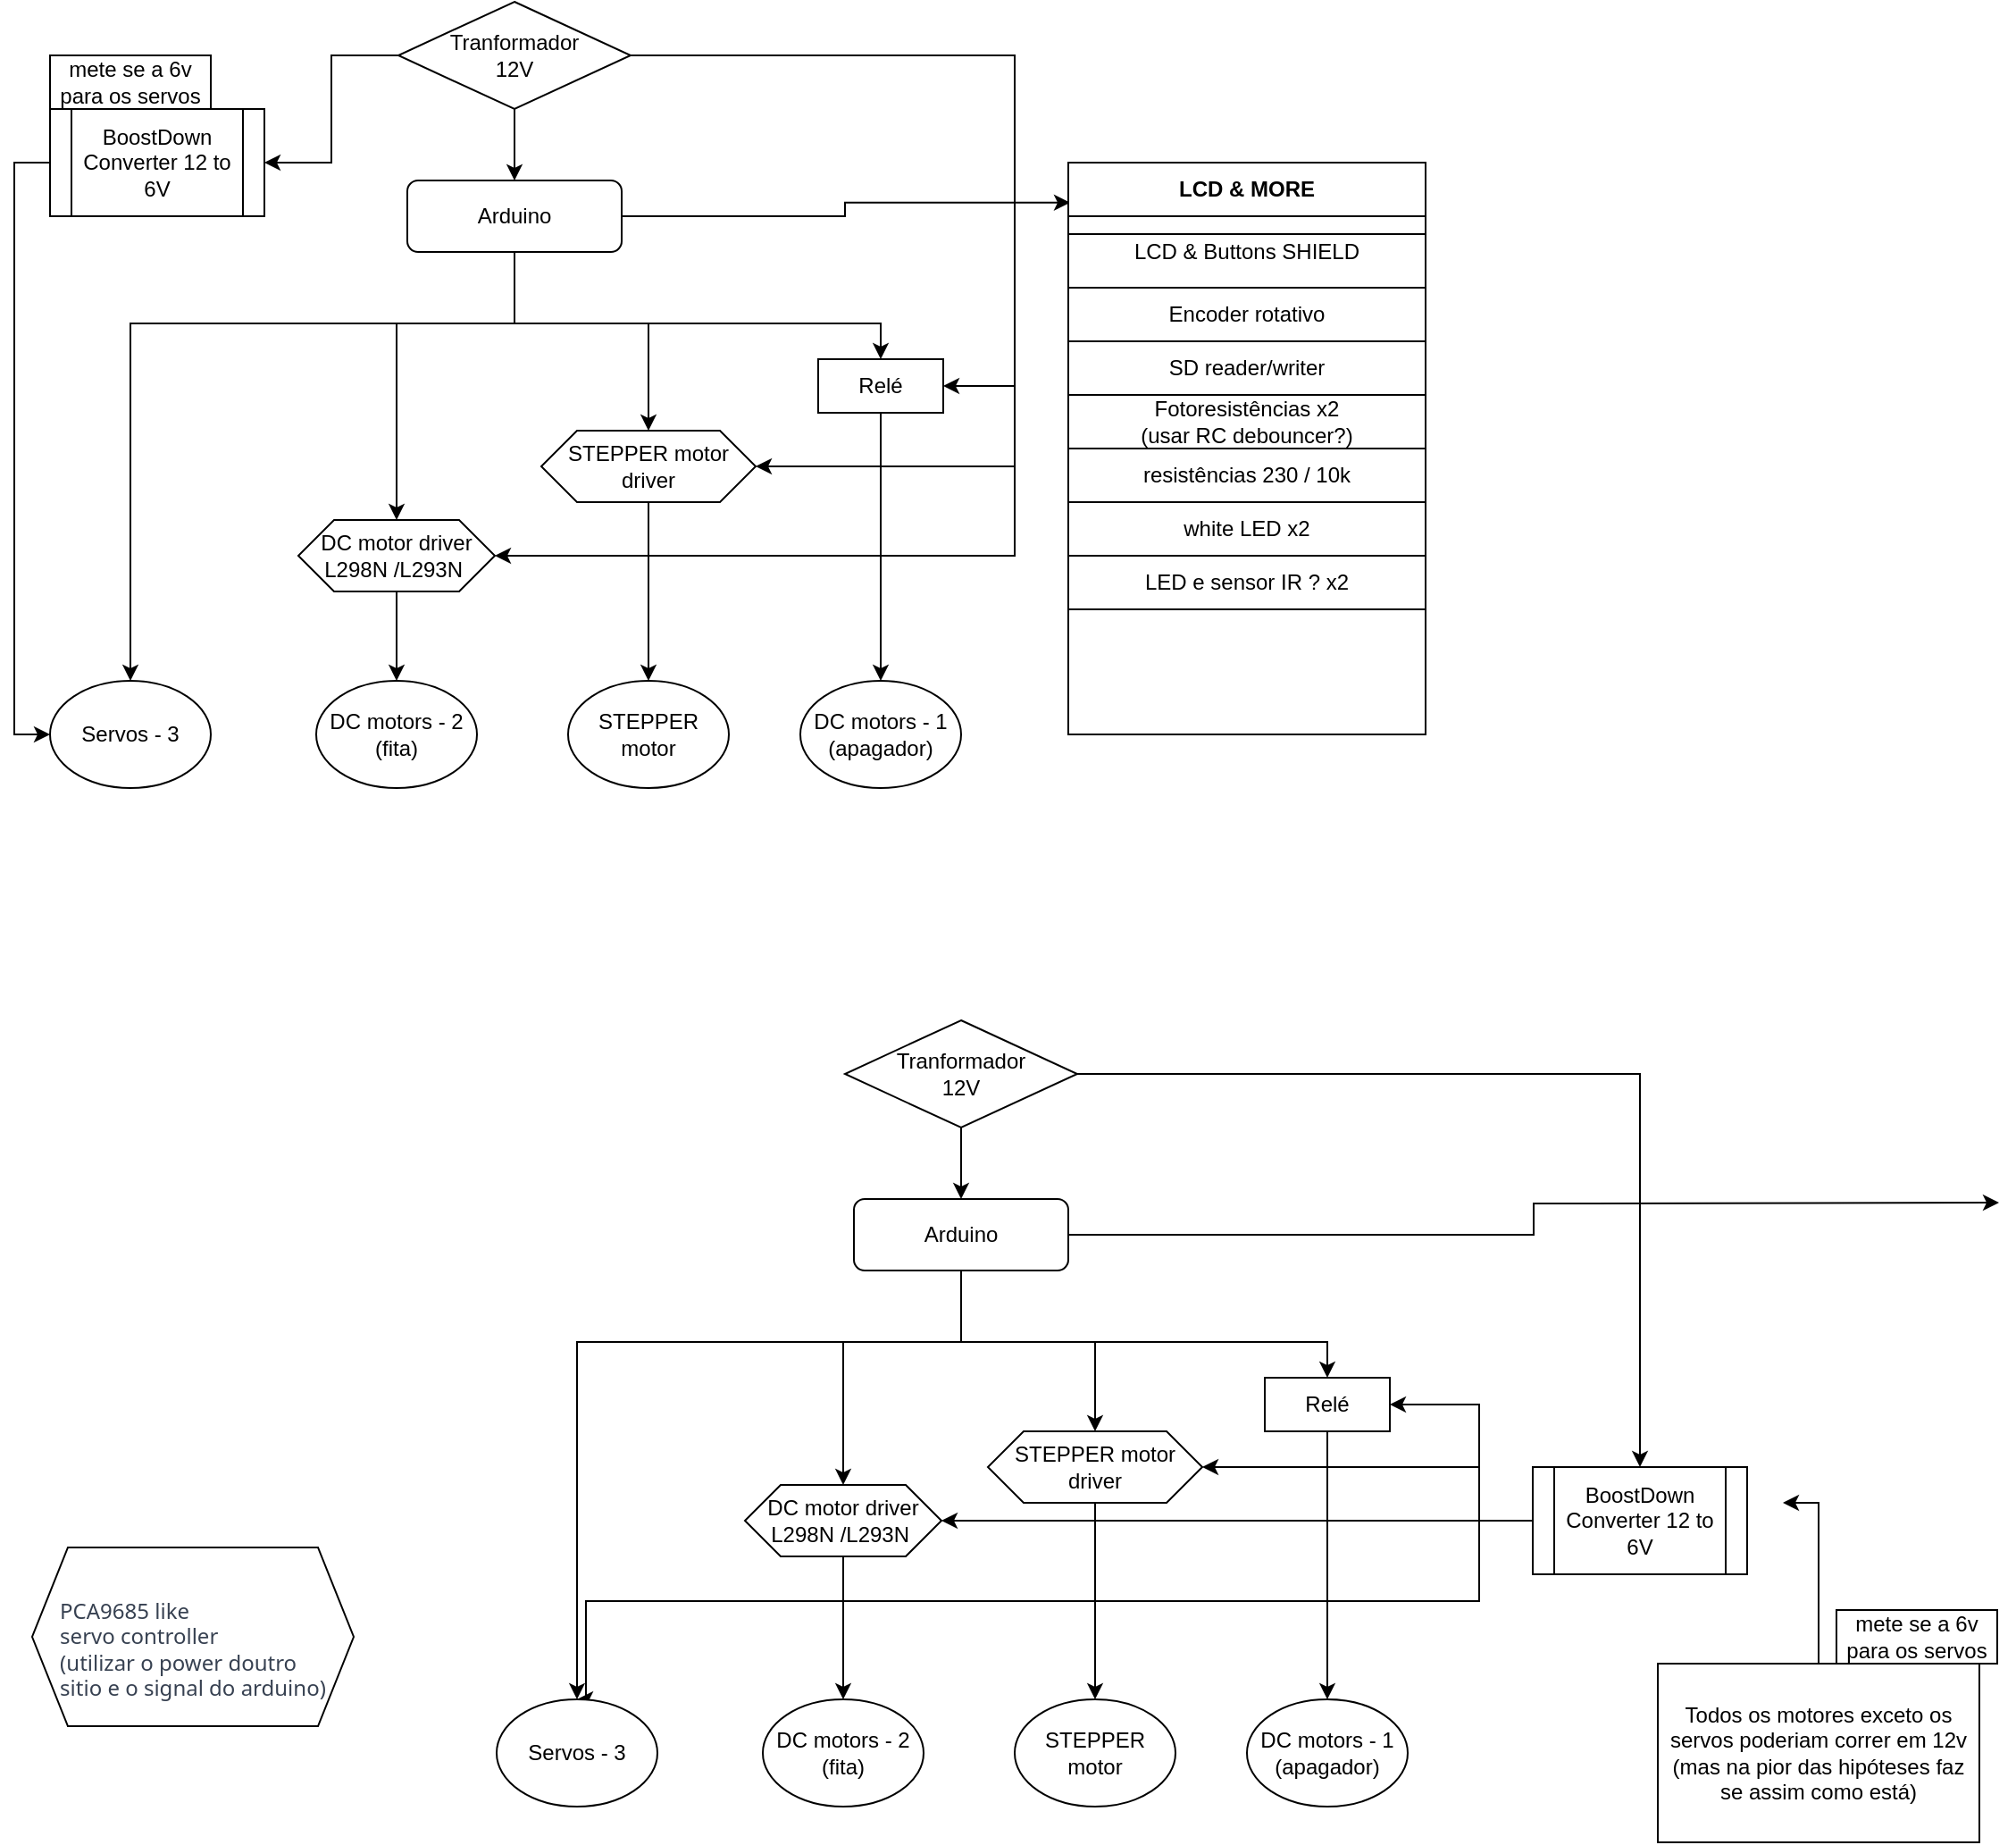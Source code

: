 <mxfile version="21.0.10" type="github">
  <diagram id="C5RBs43oDa-KdzZeNtuy" name="Page-1">
    <mxGraphModel dx="1434" dy="756" grid="1" gridSize="10" guides="1" tooltips="1" connect="1" arrows="1" fold="1" page="1" pageScale="1" pageWidth="827" pageHeight="1169" math="0" shadow="0">
      <root>
        <mxCell id="WIyWlLk6GJQsqaUBKTNV-0" />
        <mxCell id="WIyWlLk6GJQsqaUBKTNV-1" parent="WIyWlLk6GJQsqaUBKTNV-0" />
        <mxCell id="rxbA8oqwe8ahJq8Qh0FR-11" style="edgeStyle=orthogonalEdgeStyle;rounded=0;orthogonalLoop=1;jettySize=auto;html=1;entryX=0.5;entryY=0;entryDx=0;entryDy=0;" parent="WIyWlLk6GJQsqaUBKTNV-1" source="WIyWlLk6GJQsqaUBKTNV-3" target="rxbA8oqwe8ahJq8Qh0FR-8" edge="1">
          <mxGeometry relative="1" as="geometry">
            <Array as="points">
              <mxPoint x="310" y="300" />
              <mxPoint x="515" y="300" />
            </Array>
          </mxGeometry>
        </mxCell>
        <mxCell id="Qd1Z7RHTw6pURVh9gfv0-9" style="edgeStyle=orthogonalEdgeStyle;rounded=0;orthogonalLoop=1;jettySize=auto;html=1;entryX=0.5;entryY=0;entryDx=0;entryDy=0;" parent="WIyWlLk6GJQsqaUBKTNV-1" source="WIyWlLk6GJQsqaUBKTNV-3" target="Qd1Z7RHTw6pURVh9gfv0-0" edge="1">
          <mxGeometry relative="1" as="geometry">
            <Array as="points">
              <mxPoint x="310" y="300" />
              <mxPoint x="244" y="300" />
            </Array>
          </mxGeometry>
        </mxCell>
        <mxCell id="Qd1Z7RHTw6pURVh9gfv0-13" style="edgeStyle=orthogonalEdgeStyle;rounded=0;orthogonalLoop=1;jettySize=auto;html=1;entryX=0.5;entryY=0;entryDx=0;entryDy=0;" parent="WIyWlLk6GJQsqaUBKTNV-1" source="WIyWlLk6GJQsqaUBKTNV-3" target="rxbA8oqwe8ahJq8Qh0FR-5" edge="1">
          <mxGeometry relative="1" as="geometry">
            <mxPoint x="95" y="420" as="targetPoint" />
            <Array as="points">
              <mxPoint x="310" y="300" />
              <mxPoint x="95" y="300" />
            </Array>
          </mxGeometry>
        </mxCell>
        <mxCell id="Qd1Z7RHTw6pURVh9gfv0-21" style="edgeStyle=orthogonalEdgeStyle;rounded=0;orthogonalLoop=1;jettySize=auto;html=1;entryX=0.005;entryY=0.07;entryDx=0;entryDy=0;entryPerimeter=0;" parent="WIyWlLk6GJQsqaUBKTNV-1" source="WIyWlLk6GJQsqaUBKTNV-3" target="Qd1Z7RHTw6pURVh9gfv0-19" edge="1">
          <mxGeometry relative="1" as="geometry" />
        </mxCell>
        <mxCell id="Qd1Z7RHTw6pURVh9gfv0-33" style="edgeStyle=orthogonalEdgeStyle;rounded=0;orthogonalLoop=1;jettySize=auto;html=1;entryX=0.5;entryY=0;entryDx=0;entryDy=0;" parent="WIyWlLk6GJQsqaUBKTNV-1" source="WIyWlLk6GJQsqaUBKTNV-3" target="Qd1Z7RHTw6pURVh9gfv0-30" edge="1">
          <mxGeometry relative="1" as="geometry">
            <Array as="points">
              <mxPoint x="310" y="300" />
              <mxPoint x="385" y="300" />
            </Array>
          </mxGeometry>
        </mxCell>
        <mxCell id="WIyWlLk6GJQsqaUBKTNV-3" value="Arduino&lt;br&gt;" style="rounded=1;whiteSpace=wrap;html=1;fontSize=12;glass=0;strokeWidth=1;shadow=0;" parent="WIyWlLk6GJQsqaUBKTNV-1" vertex="1">
          <mxGeometry x="250" y="220" width="120" height="40" as="geometry" />
        </mxCell>
        <mxCell id="Qd1Z7RHTw6pURVh9gfv0-3" style="edgeStyle=orthogonalEdgeStyle;rounded=0;orthogonalLoop=1;jettySize=auto;html=1;entryX=0.5;entryY=0;entryDx=0;entryDy=0;" parent="WIyWlLk6GJQsqaUBKTNV-1" source="rxbA8oqwe8ahJq8Qh0FR-1" target="WIyWlLk6GJQsqaUBKTNV-3" edge="1">
          <mxGeometry relative="1" as="geometry" />
        </mxCell>
        <mxCell id="Qd1Z7RHTw6pURVh9gfv0-69" style="edgeStyle=orthogonalEdgeStyle;rounded=0;orthogonalLoop=1;jettySize=auto;html=1;entryX=1;entryY=0.5;entryDx=0;entryDy=0;" parent="WIyWlLk6GJQsqaUBKTNV-1" source="rxbA8oqwe8ahJq8Qh0FR-1" target="rxbA8oqwe8ahJq8Qh0FR-2" edge="1">
          <mxGeometry relative="1" as="geometry" />
        </mxCell>
        <mxCell id="Qd1Z7RHTw6pURVh9gfv0-71" style="edgeStyle=orthogonalEdgeStyle;rounded=0;orthogonalLoop=1;jettySize=auto;html=1;entryX=1;entryY=0.5;entryDx=0;entryDy=0;" parent="WIyWlLk6GJQsqaUBKTNV-1" source="rxbA8oqwe8ahJq8Qh0FR-1" target="rxbA8oqwe8ahJq8Qh0FR-8" edge="1">
          <mxGeometry relative="1" as="geometry">
            <Array as="points">
              <mxPoint x="590" y="150" />
              <mxPoint x="590" y="335" />
            </Array>
          </mxGeometry>
        </mxCell>
        <mxCell id="Qd1Z7RHTw6pURVh9gfv0-74" style="edgeStyle=orthogonalEdgeStyle;rounded=0;orthogonalLoop=1;jettySize=auto;html=1;entryX=1;entryY=0.5;entryDx=0;entryDy=0;" parent="WIyWlLk6GJQsqaUBKTNV-1" source="rxbA8oqwe8ahJq8Qh0FR-1" target="Qd1Z7RHTw6pURVh9gfv0-30" edge="1">
          <mxGeometry relative="1" as="geometry">
            <mxPoint x="590" y="290" as="targetPoint" />
            <Array as="points">
              <mxPoint x="590" y="150" />
              <mxPoint x="590" y="380" />
            </Array>
          </mxGeometry>
        </mxCell>
        <mxCell id="Qd1Z7RHTw6pURVh9gfv0-75" style="edgeStyle=orthogonalEdgeStyle;rounded=0;orthogonalLoop=1;jettySize=auto;html=1;entryX=1;entryY=0.5;entryDx=0;entryDy=0;" parent="WIyWlLk6GJQsqaUBKTNV-1" source="rxbA8oqwe8ahJq8Qh0FR-1" target="Qd1Z7RHTw6pURVh9gfv0-0" edge="1">
          <mxGeometry relative="1" as="geometry">
            <Array as="points">
              <mxPoint x="590" y="150" />
              <mxPoint x="590" y="430" />
            </Array>
          </mxGeometry>
        </mxCell>
        <mxCell id="rxbA8oqwe8ahJq8Qh0FR-1" value="Tranformador&lt;br&gt;12V" style="rhombus;whiteSpace=wrap;html=1;" parent="WIyWlLk6GJQsqaUBKTNV-1" vertex="1">
          <mxGeometry x="245" y="120" width="130" height="60" as="geometry" />
        </mxCell>
        <mxCell id="Qd1Z7RHTw6pURVh9gfv0-70" style="edgeStyle=orthogonalEdgeStyle;rounded=0;orthogonalLoop=1;jettySize=auto;html=1;entryX=0;entryY=0.5;entryDx=0;entryDy=0;" parent="WIyWlLk6GJQsqaUBKTNV-1" source="rxbA8oqwe8ahJq8Qh0FR-2" target="rxbA8oqwe8ahJq8Qh0FR-5" edge="1">
          <mxGeometry relative="1" as="geometry">
            <Array as="points">
              <mxPoint x="30" y="210" />
              <mxPoint x="30" y="530" />
            </Array>
          </mxGeometry>
        </mxCell>
        <mxCell id="rxbA8oqwe8ahJq8Qh0FR-2" value="BoostDown&lt;br&gt;Converter 12 to 6V" style="shape=process;whiteSpace=wrap;html=1;backgroundOutline=1;rotation=0;" parent="WIyWlLk6GJQsqaUBKTNV-1" vertex="1">
          <mxGeometry x="50" y="180" width="120" height="60" as="geometry" />
        </mxCell>
        <mxCell id="rxbA8oqwe8ahJq8Qh0FR-5" value="Servos - 3" style="ellipse;whiteSpace=wrap;html=1;" parent="WIyWlLk6GJQsqaUBKTNV-1" vertex="1">
          <mxGeometry x="50" y="500" width="90" height="60" as="geometry" />
        </mxCell>
        <mxCell id="rxbA8oqwe8ahJq8Qh0FR-6" value="DC motors - 2&lt;br&gt;(fita)" style="ellipse;whiteSpace=wrap;html=1;" parent="WIyWlLk6GJQsqaUBKTNV-1" vertex="1">
          <mxGeometry x="199" y="500" width="90" height="60" as="geometry" />
        </mxCell>
        <mxCell id="rxbA8oqwe8ahJq8Qh0FR-7" value="DC motors - 1&lt;br&gt;(apagador)" style="ellipse;whiteSpace=wrap;html=1;" parent="WIyWlLk6GJQsqaUBKTNV-1" vertex="1">
          <mxGeometry x="470" y="500" width="90" height="60" as="geometry" />
        </mxCell>
        <mxCell id="rxbA8oqwe8ahJq8Qh0FR-10" style="edgeStyle=orthogonalEdgeStyle;rounded=0;orthogonalLoop=1;jettySize=auto;html=1;entryX=0.5;entryY=0;entryDx=0;entryDy=0;" parent="WIyWlLk6GJQsqaUBKTNV-1" source="rxbA8oqwe8ahJq8Qh0FR-8" target="rxbA8oqwe8ahJq8Qh0FR-7" edge="1">
          <mxGeometry relative="1" as="geometry" />
        </mxCell>
        <mxCell id="rxbA8oqwe8ahJq8Qh0FR-8" value="Relé" style="rounded=0;whiteSpace=wrap;html=1;" parent="WIyWlLk6GJQsqaUBKTNV-1" vertex="1">
          <mxGeometry x="480" y="320" width="70" height="30" as="geometry" />
        </mxCell>
        <mxCell id="Qd1Z7RHTw6pURVh9gfv0-2" style="edgeStyle=orthogonalEdgeStyle;rounded=0;orthogonalLoop=1;jettySize=auto;html=1;entryX=0.5;entryY=0;entryDx=0;entryDy=0;" parent="WIyWlLk6GJQsqaUBKTNV-1" source="Qd1Z7RHTw6pURVh9gfv0-0" target="rxbA8oqwe8ahJq8Qh0FR-6" edge="1">
          <mxGeometry relative="1" as="geometry" />
        </mxCell>
        <mxCell id="Qd1Z7RHTw6pURVh9gfv0-0" value="DC motor driver&lt;br&gt;L298N /L293N&amp;nbsp;" style="shape=hexagon;perimeter=hexagonPerimeter2;whiteSpace=wrap;html=1;fixedSize=1;" parent="WIyWlLk6GJQsqaUBKTNV-1" vertex="1">
          <mxGeometry x="189" y="410" width="110" height="40" as="geometry" />
        </mxCell>
        <mxCell id="Qd1Z7RHTw6pURVh9gfv0-19" value="LCD &amp;amp; MORE" style="swimlane;whiteSpace=wrap;html=1;startSize=30;" parent="WIyWlLk6GJQsqaUBKTNV-1" vertex="1">
          <mxGeometry x="620" y="210" width="200" height="320" as="geometry">
            <mxRectangle x="810" y="200" width="140" height="30" as="alternateBounds" />
          </mxGeometry>
        </mxCell>
        <mxCell id="Qd1Z7RHTw6pURVh9gfv0-17" value="LCD &amp;amp; Buttons SHIELD" style="shape=internalStorage;whiteSpace=wrap;html=1;backgroundOutline=1;dx=0;dy=10;" parent="Qd1Z7RHTw6pURVh9gfv0-19" vertex="1">
          <mxGeometry y="30" width="200" height="40" as="geometry" />
        </mxCell>
        <mxCell id="Qd1Z7RHTw6pURVh9gfv0-24" value="SD reader/writer" style="rounded=0;whiteSpace=wrap;html=1;" parent="Qd1Z7RHTw6pURVh9gfv0-19" vertex="1">
          <mxGeometry y="100" width="200" height="30" as="geometry" />
        </mxCell>
        <mxCell id="Qd1Z7RHTw6pURVh9gfv0-23" value="Encoder rotativo" style="rounded=0;whiteSpace=wrap;html=1;" parent="Qd1Z7RHTw6pURVh9gfv0-19" vertex="1">
          <mxGeometry y="70" width="200" height="30" as="geometry" />
        </mxCell>
        <mxCell id="Qd1Z7RHTw6pURVh9gfv0-25" value="Fotoresistências x2&lt;br&gt;(usar RC debouncer?)" style="rounded=0;whiteSpace=wrap;html=1;" parent="Qd1Z7RHTw6pURVh9gfv0-19" vertex="1">
          <mxGeometry y="130" width="200" height="30" as="geometry" />
        </mxCell>
        <mxCell id="Qd1Z7RHTw6pURVh9gfv0-26" value="resistências 230 / 10k" style="rounded=0;whiteSpace=wrap;html=1;" parent="Qd1Z7RHTw6pURVh9gfv0-19" vertex="1">
          <mxGeometry y="160" width="200" height="30" as="geometry" />
        </mxCell>
        <mxCell id="Qd1Z7RHTw6pURVh9gfv0-27" value="white LED x2" style="rounded=0;whiteSpace=wrap;html=1;" parent="Qd1Z7RHTw6pURVh9gfv0-19" vertex="1">
          <mxGeometry y="190" width="200" height="30" as="geometry" />
        </mxCell>
        <mxCell id="Qd1Z7RHTw6pURVh9gfv0-28" value="LED e sensor IR ? x2" style="rounded=0;whiteSpace=wrap;html=1;" parent="Qd1Z7RHTw6pURVh9gfv0-19" vertex="1">
          <mxGeometry y="220" width="200" height="30" as="geometry" />
        </mxCell>
        <mxCell id="Qd1Z7RHTw6pURVh9gfv0-29" value="STEPPER motor" style="ellipse;whiteSpace=wrap;html=1;" parent="WIyWlLk6GJQsqaUBKTNV-1" vertex="1">
          <mxGeometry x="340" y="500" width="90" height="60" as="geometry" />
        </mxCell>
        <mxCell id="Qd1Z7RHTw6pURVh9gfv0-32" style="edgeStyle=orthogonalEdgeStyle;rounded=0;orthogonalLoop=1;jettySize=auto;html=1;entryX=0.5;entryY=0;entryDx=0;entryDy=0;" parent="WIyWlLk6GJQsqaUBKTNV-1" source="Qd1Z7RHTw6pURVh9gfv0-30" target="Qd1Z7RHTw6pURVh9gfv0-29" edge="1">
          <mxGeometry relative="1" as="geometry" />
        </mxCell>
        <mxCell id="Qd1Z7RHTw6pURVh9gfv0-30" value="STEPPER motor&lt;br&gt;driver" style="shape=hexagon;perimeter=hexagonPerimeter2;whiteSpace=wrap;html=1;fixedSize=1;" parent="WIyWlLk6GJQsqaUBKTNV-1" vertex="1">
          <mxGeometry x="325" y="360" width="120" height="40" as="geometry" />
        </mxCell>
        <mxCell id="Qd1Z7RHTw6pURVh9gfv0-36" value="&lt;br&gt;&lt;div style=&quot;text-align: start;&quot;&gt;&lt;font face=&quot;Söhne, ui-sans-serif, system-ui, -apple-system, Segoe UI, Roboto, Ubuntu, Cantarell, Noto Sans, sans-serif, Helvetica Neue, Arial, Apple Color Emoji, Segoe UI Emoji, Segoe UI Symbol, Noto Color Emoji&quot; color=&quot;#374151&quot;&gt;PCA9685 like&amp;nbsp;&lt;/font&gt;&lt;/div&gt;&lt;div style=&quot;text-align: start;&quot;&gt;&lt;font face=&quot;Söhne, ui-sans-serif, system-ui, -apple-system, Segoe UI, Roboto, Ubuntu, Cantarell, Noto Sans, sans-serif, Helvetica Neue, Arial, Apple Color Emoji, Segoe UI Emoji, Segoe UI Symbol, Noto Color Emoji&quot; color=&quot;#374151&quot;&gt;servo&amp;nbsp;&lt;/font&gt;&lt;span style=&quot;color: rgb(55, 65, 81); font-family: Söhne, ui-sans-serif, system-ui, -apple-system, &amp;quot;Segoe UI&amp;quot;, Roboto, Ubuntu, Cantarell, &amp;quot;Noto Sans&amp;quot;, sans-serif, &amp;quot;Helvetica Neue&amp;quot;, Arial, &amp;quot;Apple Color Emoji&amp;quot;, &amp;quot;Segoe UI Emoji&amp;quot;, &amp;quot;Segoe UI Symbol&amp;quot;, &amp;quot;Noto Color Emoji&amp;quot;; background-color: initial;&quot;&gt;controller&lt;/span&gt;&lt;/div&gt;&lt;div style=&quot;text-align: start;&quot;&gt;&lt;font face=&quot;Söhne, ui-sans-serif, system-ui, -apple-system, Segoe UI, Roboto, Ubuntu, Cantarell, Noto Sans, sans-serif, Helvetica Neue, Arial, Apple Color Emoji, Segoe UI Emoji, Segoe UI Symbol, Noto Color Emoji&quot; color=&quot;#374151&quot;&gt;(utilizar&amp;nbsp;o power doutro&amp;nbsp;&lt;/font&gt;&lt;/div&gt;&lt;div style=&quot;text-align: start;&quot;&gt;&lt;font face=&quot;Söhne, ui-sans-serif, system-ui, -apple-system, Segoe UI, Roboto, Ubuntu, Cantarell, Noto Sans, sans-serif, Helvetica Neue, Arial, Apple Color Emoji, Segoe UI Emoji, Segoe UI Symbol, Noto Color Emoji&quot; color=&quot;#374151&quot;&gt;sitio e o signal do arduino)&lt;/font&gt;&lt;/div&gt;" style="shape=hexagon;perimeter=hexagonPerimeter2;whiteSpace=wrap;html=1;fixedSize=1;" parent="WIyWlLk6GJQsqaUBKTNV-1" vertex="1">
          <mxGeometry x="40" y="985" width="180" height="100" as="geometry" />
        </mxCell>
        <mxCell id="Qd1Z7RHTw6pURVh9gfv0-40" value="mete se a 6v para os servos" style="rounded=0;whiteSpace=wrap;html=1;" parent="WIyWlLk6GJQsqaUBKTNV-1" vertex="1">
          <mxGeometry x="50" y="150" width="90" height="30" as="geometry" />
        </mxCell>
        <mxCell id="Qd1Z7RHTw6pURVh9gfv0-42" style="edgeStyle=orthogonalEdgeStyle;rounded=0;orthogonalLoop=1;jettySize=auto;html=1;entryX=0.5;entryY=0;entryDx=0;entryDy=0;" parent="WIyWlLk6GJQsqaUBKTNV-1" source="Qd1Z7RHTw6pURVh9gfv0-47" target="Qd1Z7RHTw6pURVh9gfv0-60" edge="1">
          <mxGeometry relative="1" as="geometry">
            <Array as="points">
              <mxPoint x="560" y="870" />
              <mxPoint x="765" y="870" />
            </Array>
          </mxGeometry>
        </mxCell>
        <mxCell id="Qd1Z7RHTw6pURVh9gfv0-43" style="edgeStyle=orthogonalEdgeStyle;rounded=0;orthogonalLoop=1;jettySize=auto;html=1;entryX=0.5;entryY=0;entryDx=0;entryDy=0;" parent="WIyWlLk6GJQsqaUBKTNV-1" source="Qd1Z7RHTw6pURVh9gfv0-47" target="Qd1Z7RHTw6pURVh9gfv0-62" edge="1">
          <mxGeometry relative="1" as="geometry">
            <Array as="points">
              <mxPoint x="560" y="870" />
              <mxPoint x="494" y="870" />
            </Array>
          </mxGeometry>
        </mxCell>
        <mxCell id="Qd1Z7RHTw6pURVh9gfv0-44" style="edgeStyle=orthogonalEdgeStyle;rounded=0;orthogonalLoop=1;jettySize=auto;html=1;entryX=0.5;entryY=0;entryDx=0;entryDy=0;" parent="WIyWlLk6GJQsqaUBKTNV-1" source="Qd1Z7RHTw6pURVh9gfv0-47" target="Qd1Z7RHTw6pURVh9gfv0-56" edge="1">
          <mxGeometry relative="1" as="geometry">
            <mxPoint x="345" y="990" as="targetPoint" />
            <Array as="points">
              <mxPoint x="560" y="870" />
              <mxPoint x="345" y="870" />
            </Array>
          </mxGeometry>
        </mxCell>
        <mxCell id="Qd1Z7RHTw6pURVh9gfv0-45" style="edgeStyle=orthogonalEdgeStyle;rounded=0;orthogonalLoop=1;jettySize=auto;html=1;entryX=0.005;entryY=0.07;entryDx=0;entryDy=0;entryPerimeter=0;" parent="WIyWlLk6GJQsqaUBKTNV-1" source="Qd1Z7RHTw6pURVh9gfv0-47" edge="1">
          <mxGeometry relative="1" as="geometry">
            <mxPoint x="1141" y="792" as="targetPoint" />
          </mxGeometry>
        </mxCell>
        <mxCell id="Qd1Z7RHTw6pURVh9gfv0-46" style="edgeStyle=orthogonalEdgeStyle;rounded=0;orthogonalLoop=1;jettySize=auto;html=1;entryX=0.5;entryY=0;entryDx=0;entryDy=0;" parent="WIyWlLk6GJQsqaUBKTNV-1" source="Qd1Z7RHTw6pURVh9gfv0-47" target="Qd1Z7RHTw6pURVh9gfv0-65" edge="1">
          <mxGeometry relative="1" as="geometry">
            <Array as="points">
              <mxPoint x="560" y="870" />
              <mxPoint x="635" y="870" />
            </Array>
          </mxGeometry>
        </mxCell>
        <mxCell id="Qd1Z7RHTw6pURVh9gfv0-47" value="Arduino&lt;br&gt;" style="rounded=1;whiteSpace=wrap;html=1;fontSize=12;glass=0;strokeWidth=1;shadow=0;" parent="WIyWlLk6GJQsqaUBKTNV-1" vertex="1">
          <mxGeometry x="500" y="790" width="120" height="40" as="geometry" />
        </mxCell>
        <mxCell id="Qd1Z7RHTw6pURVh9gfv0-48" style="edgeStyle=orthogonalEdgeStyle;rounded=0;orthogonalLoop=1;jettySize=auto;html=1;entryX=0.5;entryY=0;entryDx=0;entryDy=0;" parent="WIyWlLk6GJQsqaUBKTNV-1" source="Qd1Z7RHTw6pURVh9gfv0-50" target="Qd1Z7RHTw6pURVh9gfv0-47" edge="1">
          <mxGeometry relative="1" as="geometry" />
        </mxCell>
        <mxCell id="Qd1Z7RHTw6pURVh9gfv0-49" style="edgeStyle=orthogonalEdgeStyle;rounded=0;orthogonalLoop=1;jettySize=auto;html=1;entryX=0.5;entryY=0;entryDx=0;entryDy=0;" parent="WIyWlLk6GJQsqaUBKTNV-1" source="Qd1Z7RHTw6pURVh9gfv0-50" target="Qd1Z7RHTw6pURVh9gfv0-55" edge="1">
          <mxGeometry relative="1" as="geometry" />
        </mxCell>
        <mxCell id="Qd1Z7RHTw6pURVh9gfv0-50" value="Tranformador&lt;br&gt;12V" style="rhombus;whiteSpace=wrap;html=1;" parent="WIyWlLk6GJQsqaUBKTNV-1" vertex="1">
          <mxGeometry x="495" y="690" width="130" height="60" as="geometry" />
        </mxCell>
        <mxCell id="Qd1Z7RHTw6pURVh9gfv0-51" style="edgeStyle=orthogonalEdgeStyle;rounded=0;orthogonalLoop=1;jettySize=auto;html=1;entryX=1;entryY=0.5;entryDx=0;entryDy=0;" parent="WIyWlLk6GJQsqaUBKTNV-1" source="Qd1Z7RHTw6pURVh9gfv0-55" target="Qd1Z7RHTw6pURVh9gfv0-60" edge="1">
          <mxGeometry relative="1" as="geometry">
            <Array as="points">
              <mxPoint x="850" y="970" />
              <mxPoint x="850" y="905" />
            </Array>
          </mxGeometry>
        </mxCell>
        <mxCell id="Qd1Z7RHTw6pURVh9gfv0-52" style="edgeStyle=orthogonalEdgeStyle;rounded=0;orthogonalLoop=1;jettySize=auto;html=1;" parent="WIyWlLk6GJQsqaUBKTNV-1" source="Qd1Z7RHTw6pURVh9gfv0-55" target="Qd1Z7RHTw6pURVh9gfv0-62" edge="1">
          <mxGeometry relative="1" as="geometry" />
        </mxCell>
        <mxCell id="Qd1Z7RHTw6pURVh9gfv0-53" style="edgeStyle=orthogonalEdgeStyle;rounded=0;orthogonalLoop=1;jettySize=auto;html=1;entryX=0.5;entryY=0;entryDx=0;entryDy=0;" parent="WIyWlLk6GJQsqaUBKTNV-1" source="Qd1Z7RHTw6pURVh9gfv0-55" target="Qd1Z7RHTw6pURVh9gfv0-56" edge="1">
          <mxGeometry relative="1" as="geometry">
            <mxPoint x="405" y="1015" as="targetPoint" />
            <Array as="points">
              <mxPoint x="850" y="970" />
              <mxPoint x="850" y="1015" />
              <mxPoint x="350" y="1015" />
              <mxPoint x="350" y="1070" />
            </Array>
          </mxGeometry>
        </mxCell>
        <mxCell id="Qd1Z7RHTw6pURVh9gfv0-54" style="edgeStyle=orthogonalEdgeStyle;rounded=0;orthogonalLoop=1;jettySize=auto;html=1;entryX=1;entryY=0.5;entryDx=0;entryDy=0;" parent="WIyWlLk6GJQsqaUBKTNV-1" source="Qd1Z7RHTw6pURVh9gfv0-55" target="Qd1Z7RHTw6pURVh9gfv0-65" edge="1">
          <mxGeometry relative="1" as="geometry">
            <Array as="points">
              <mxPoint x="850" y="970" />
              <mxPoint x="850" y="940" />
            </Array>
          </mxGeometry>
        </mxCell>
        <mxCell id="Qd1Z7RHTw6pURVh9gfv0-55" value="BoostDown&lt;br&gt;Converter 12 to 6V" style="shape=process;whiteSpace=wrap;html=1;backgroundOutline=1;rotation=0;" parent="WIyWlLk6GJQsqaUBKTNV-1" vertex="1">
          <mxGeometry x="880" y="940" width="120" height="60" as="geometry" />
        </mxCell>
        <mxCell id="Qd1Z7RHTw6pURVh9gfv0-56" value="Servos - 3" style="ellipse;whiteSpace=wrap;html=1;" parent="WIyWlLk6GJQsqaUBKTNV-1" vertex="1">
          <mxGeometry x="300" y="1070" width="90" height="60" as="geometry" />
        </mxCell>
        <mxCell id="Qd1Z7RHTw6pURVh9gfv0-57" value="DC motors - 2&lt;br&gt;(fita)" style="ellipse;whiteSpace=wrap;html=1;" parent="WIyWlLk6GJQsqaUBKTNV-1" vertex="1">
          <mxGeometry x="449" y="1070" width="90" height="60" as="geometry" />
        </mxCell>
        <mxCell id="Qd1Z7RHTw6pURVh9gfv0-58" value="DC motors - 1&lt;br&gt;(apagador)" style="ellipse;whiteSpace=wrap;html=1;" parent="WIyWlLk6GJQsqaUBKTNV-1" vertex="1">
          <mxGeometry x="720" y="1070" width="90" height="60" as="geometry" />
        </mxCell>
        <mxCell id="Qd1Z7RHTw6pURVh9gfv0-59" style="edgeStyle=orthogonalEdgeStyle;rounded=0;orthogonalLoop=1;jettySize=auto;html=1;entryX=0.5;entryY=0;entryDx=0;entryDy=0;" parent="WIyWlLk6GJQsqaUBKTNV-1" source="Qd1Z7RHTw6pURVh9gfv0-60" target="Qd1Z7RHTw6pURVh9gfv0-58" edge="1">
          <mxGeometry relative="1" as="geometry" />
        </mxCell>
        <mxCell id="Qd1Z7RHTw6pURVh9gfv0-60" value="Relé" style="rounded=0;whiteSpace=wrap;html=1;" parent="WIyWlLk6GJQsqaUBKTNV-1" vertex="1">
          <mxGeometry x="730" y="890" width="70" height="30" as="geometry" />
        </mxCell>
        <mxCell id="Qd1Z7RHTw6pURVh9gfv0-61" style="edgeStyle=orthogonalEdgeStyle;rounded=0;orthogonalLoop=1;jettySize=auto;html=1;entryX=0.5;entryY=0;entryDx=0;entryDy=0;" parent="WIyWlLk6GJQsqaUBKTNV-1" source="Qd1Z7RHTw6pURVh9gfv0-62" target="Qd1Z7RHTw6pURVh9gfv0-57" edge="1">
          <mxGeometry relative="1" as="geometry" />
        </mxCell>
        <mxCell id="Qd1Z7RHTw6pURVh9gfv0-62" value="DC motor driver&lt;br&gt;L298N /L293N&amp;nbsp;" style="shape=hexagon;perimeter=hexagonPerimeter2;whiteSpace=wrap;html=1;fixedSize=1;" parent="WIyWlLk6GJQsqaUBKTNV-1" vertex="1">
          <mxGeometry x="439" y="950" width="110" height="40" as="geometry" />
        </mxCell>
        <mxCell id="Qd1Z7RHTw6pURVh9gfv0-63" value="STEPPER motor" style="ellipse;whiteSpace=wrap;html=1;" parent="WIyWlLk6GJQsqaUBKTNV-1" vertex="1">
          <mxGeometry x="590" y="1070" width="90" height="60" as="geometry" />
        </mxCell>
        <mxCell id="Qd1Z7RHTw6pURVh9gfv0-64" style="edgeStyle=orthogonalEdgeStyle;rounded=0;orthogonalLoop=1;jettySize=auto;html=1;entryX=0.5;entryY=0;entryDx=0;entryDy=0;" parent="WIyWlLk6GJQsqaUBKTNV-1" source="Qd1Z7RHTw6pURVh9gfv0-65" target="Qd1Z7RHTw6pURVh9gfv0-63" edge="1">
          <mxGeometry relative="1" as="geometry" />
        </mxCell>
        <mxCell id="Qd1Z7RHTw6pURVh9gfv0-65" value="STEPPER motor&lt;br&gt;driver" style="shape=hexagon;perimeter=hexagonPerimeter2;whiteSpace=wrap;html=1;fixedSize=1;" parent="WIyWlLk6GJQsqaUBKTNV-1" vertex="1">
          <mxGeometry x="575" y="920" width="120" height="40" as="geometry" />
        </mxCell>
        <mxCell id="Qd1Z7RHTw6pURVh9gfv0-66" style="edgeStyle=orthogonalEdgeStyle;rounded=0;orthogonalLoop=1;jettySize=auto;html=1;" parent="WIyWlLk6GJQsqaUBKTNV-1" source="Qd1Z7RHTw6pURVh9gfv0-67" edge="1">
          <mxGeometry relative="1" as="geometry">
            <mxPoint x="1020" y="960" as="targetPoint" />
            <Array as="points">
              <mxPoint x="1040" y="960" />
            </Array>
          </mxGeometry>
        </mxCell>
        <mxCell id="Qd1Z7RHTw6pURVh9gfv0-67" value="Todos os motores exceto os servos poderiam correr em 12v (mas na pior das hipóteses faz se assim como está)" style="rounded=0;whiteSpace=wrap;html=1;" parent="WIyWlLk6GJQsqaUBKTNV-1" vertex="1">
          <mxGeometry x="950" y="1050" width="180" height="100" as="geometry" />
        </mxCell>
        <mxCell id="Qd1Z7RHTw6pURVh9gfv0-68" value="mete se a 6v para os servos" style="rounded=0;whiteSpace=wrap;html=1;" parent="WIyWlLk6GJQsqaUBKTNV-1" vertex="1">
          <mxGeometry x="1050" y="1020" width="90" height="30" as="geometry" />
        </mxCell>
      </root>
    </mxGraphModel>
  </diagram>
</mxfile>
